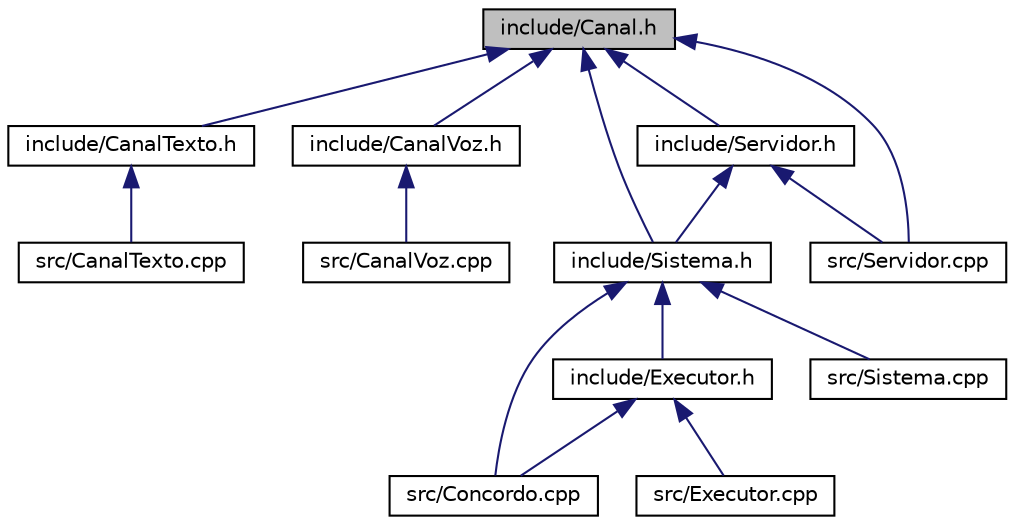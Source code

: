 digraph "include/Canal.h"
{
 // LATEX_PDF_SIZE
  edge [fontname="Helvetica",fontsize="10",labelfontname="Helvetica",labelfontsize="10"];
  node [fontname="Helvetica",fontsize="10",shape=record];
  Node1 [label="include/Canal.h",height=0.2,width=0.4,color="black", fillcolor="grey75", style="filled", fontcolor="black",tooltip="Definição da classe Canal."];
  Node1 -> Node2 [dir="back",color="midnightblue",fontsize="10",style="solid"];
  Node2 [label="include/CanalTexto.h",height=0.2,width=0.4,color="black", fillcolor="white", style="filled",URL="$CanalTexto_8h.html",tooltip="Definição da classe CanalTexto."];
  Node2 -> Node3 [dir="back",color="midnightblue",fontsize="10",style="solid"];
  Node3 [label="src/CanalTexto.cpp",height=0.2,width=0.4,color="black", fillcolor="white", style="filled",URL="$CanalTexto_8cpp.html",tooltip="Implementação dos métodos da classe CanalTexto."];
  Node1 -> Node4 [dir="back",color="midnightblue",fontsize="10",style="solid"];
  Node4 [label="include/CanalVoz.h",height=0.2,width=0.4,color="black", fillcolor="white", style="filled",URL="$CanalVoz_8h.html",tooltip="Definição da classe CanalVoz."];
  Node4 -> Node5 [dir="back",color="midnightblue",fontsize="10",style="solid"];
  Node5 [label="src/CanalVoz.cpp",height=0.2,width=0.4,color="black", fillcolor="white", style="filled",URL="$CanalVoz_8cpp.html",tooltip="Implementação dos métodos da classe CanalVoz."];
  Node1 -> Node6 [dir="back",color="midnightblue",fontsize="10",style="solid"];
  Node6 [label="include/Servidor.h",height=0.2,width=0.4,color="black", fillcolor="white", style="filled",URL="$Servidor_8h.html",tooltip="Definição da classe Servidor."];
  Node6 -> Node7 [dir="back",color="midnightblue",fontsize="10",style="solid"];
  Node7 [label="include/Sistema.h",height=0.2,width=0.4,color="black", fillcolor="white", style="filled",URL="$Sistema_8h.html",tooltip="Definição da classe Sistema."];
  Node7 -> Node8 [dir="back",color="midnightblue",fontsize="10",style="solid"];
  Node8 [label="include/Executor.h",height=0.2,width=0.4,color="black", fillcolor="white", style="filled",URL="$Executor_8h.html",tooltip="Definição da classe Executor."];
  Node8 -> Node9 [dir="back",color="midnightblue",fontsize="10",style="solid"];
  Node9 [label="src/Concordo.cpp",height=0.2,width=0.4,color="black", fillcolor="white", style="filled",URL="$Concordo_8cpp.html",tooltip="Função main que faz o programa funcionar."];
  Node8 -> Node10 [dir="back",color="midnightblue",fontsize="10",style="solid"];
  Node10 [label="src/Executor.cpp",height=0.2,width=0.4,color="black", fillcolor="white", style="filled",URL="$Executor_8cpp.html",tooltip="Implementação dos métodos da classe Executor."];
  Node7 -> Node9 [dir="back",color="midnightblue",fontsize="10",style="solid"];
  Node7 -> Node11 [dir="back",color="midnightblue",fontsize="10",style="solid"];
  Node11 [label="src/Sistema.cpp",height=0.2,width=0.4,color="black", fillcolor="white", style="filled",URL="$Sistema_8cpp.html",tooltip="Implementação dos métodos da classe Sistema."];
  Node6 -> Node12 [dir="back",color="midnightblue",fontsize="10",style="solid"];
  Node12 [label="src/Servidor.cpp",height=0.2,width=0.4,color="black", fillcolor="white", style="filled",URL="$Servidor_8cpp.html",tooltip="Implementação dos métodos da classe Servidor."];
  Node1 -> Node7 [dir="back",color="midnightblue",fontsize="10",style="solid"];
  Node1 -> Node12 [dir="back",color="midnightblue",fontsize="10",style="solid"];
}
